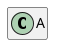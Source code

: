 {
  "sha1": "26mpvm5vu6ytl5kddo9o9an3nezgiv0",
  "insertion": {
    "when": "2024-05-30T20:48:19.910Z",
    "url": "http://forum.plantuml.net/7265/how-can-i-hide-members-in-ascii-art-class-diagram?show=7273#a7273",
    "user": "plantuml@gmail.com"
  }
}
@startuml
class A
hide members
@enduml
